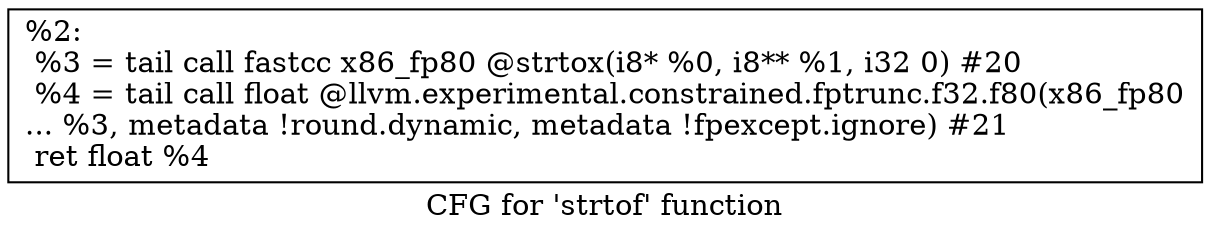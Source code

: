 digraph "CFG for 'strtof' function" {
	label="CFG for 'strtof' function";

	Node0x226c980 [shape=record,label="{%2:\l  %3 = tail call fastcc x86_fp80 @strtox(i8* %0, i8** %1, i32 0) #20\l  %4 = tail call float @llvm.experimental.constrained.fptrunc.f32.f80(x86_fp80\l... %3, metadata !round.dynamic, metadata !fpexcept.ignore) #21\l  ret float %4\l}"];
}
